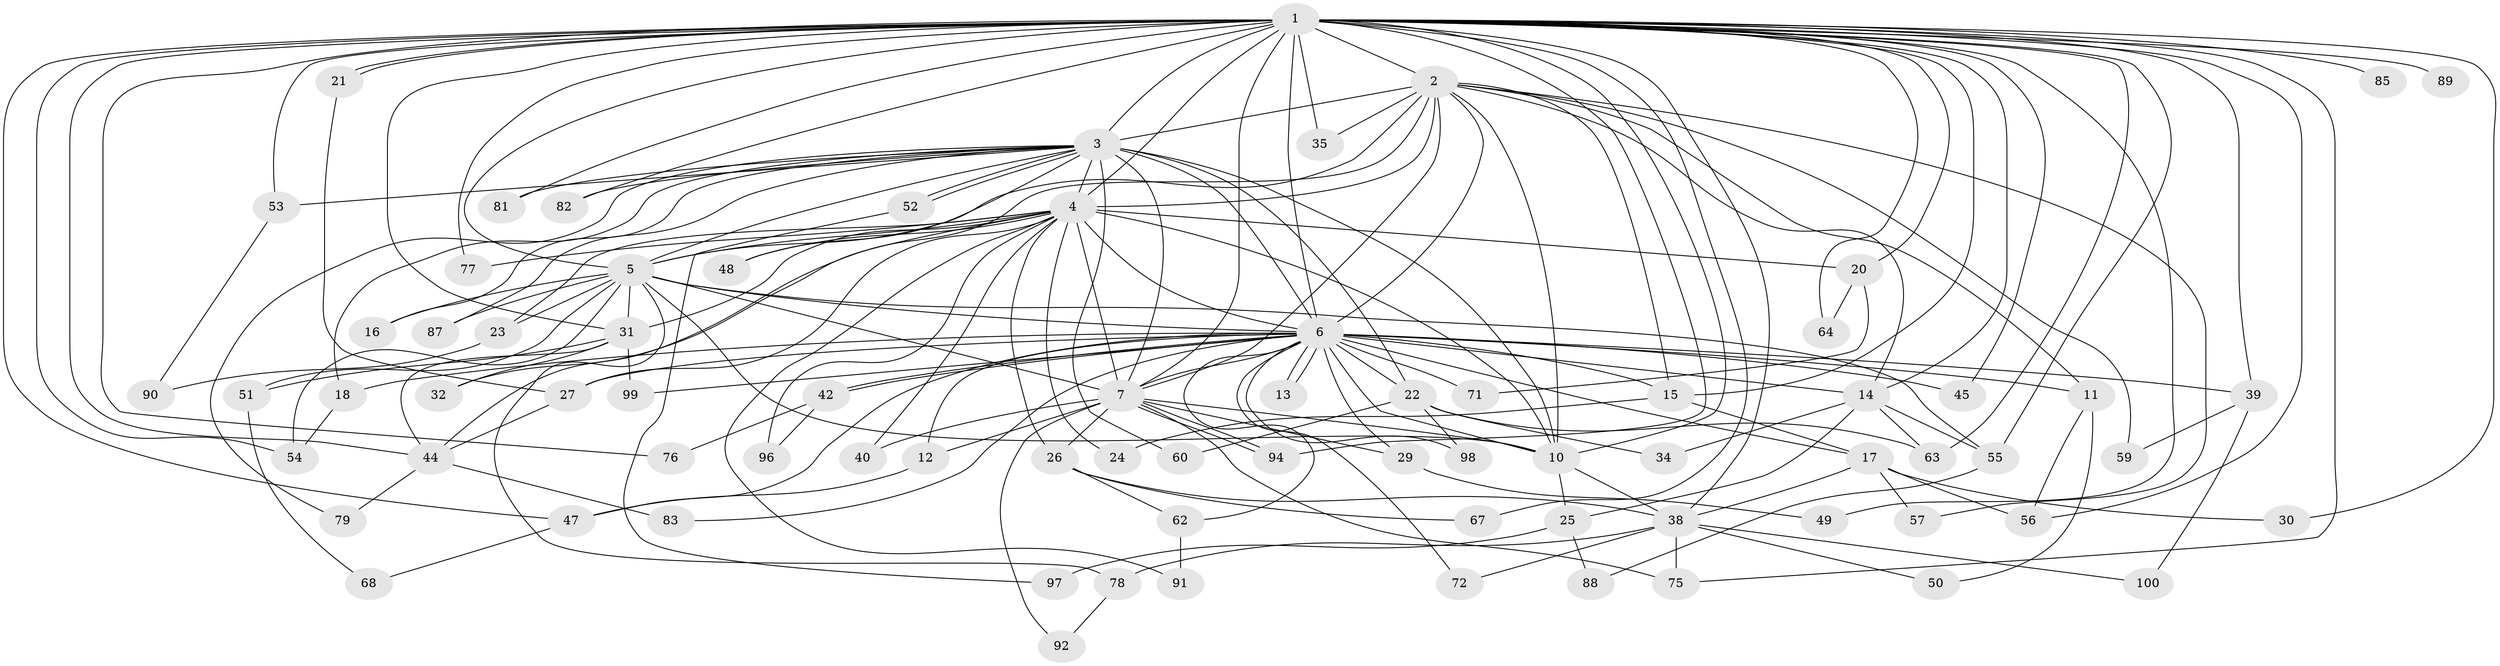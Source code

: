// Generated by graph-tools (version 1.1) at 2025/23/03/03/25 07:23:47]
// undirected, 77 vertices, 179 edges
graph export_dot {
graph [start="1"]
  node [color=gray90,style=filled];
  1 [super="+9"];
  2 [super="+86"];
  3 [super="+8"];
  4 [super="+19"];
  5 [super="+37"];
  6 [super="+73"];
  7 [super="+93"];
  10;
  11 [super="+84"];
  12;
  13;
  14 [super="+33"];
  15 [super="+28"];
  16;
  17 [super="+41"];
  18 [super="+61"];
  20 [super="+80"];
  21;
  22 [super="+65"];
  23 [super="+36"];
  24;
  25;
  26;
  27 [super="+46"];
  29;
  30;
  31 [super="+74"];
  32;
  34;
  35;
  38 [super="+43"];
  39;
  40;
  42;
  44 [super="+66"];
  45;
  47 [super="+58"];
  48;
  49;
  50;
  51;
  52;
  53 [super="+69"];
  54;
  55 [super="+70"];
  56;
  57;
  59;
  60;
  62;
  63;
  64;
  67;
  68;
  71;
  72;
  75;
  76;
  77;
  78;
  79;
  81;
  82;
  83;
  85;
  87;
  88;
  89;
  90;
  91;
  92;
  94 [super="+95"];
  96;
  97;
  98;
  99;
  100;
  1 -- 2 [weight=2];
  1 -- 3 [weight=4];
  1 -- 4 [weight=2];
  1 -- 5 [weight=2];
  1 -- 6 [weight=2];
  1 -- 7 [weight=2];
  1 -- 10 [weight=2];
  1 -- 20 [weight=2];
  1 -- 21;
  1 -- 21;
  1 -- 30;
  1 -- 31;
  1 -- 39;
  1 -- 44;
  1 -- 45;
  1 -- 47;
  1 -- 49;
  1 -- 53 [weight=2];
  1 -- 54;
  1 -- 55;
  1 -- 64;
  1 -- 67;
  1 -- 76;
  1 -- 77;
  1 -- 81;
  1 -- 82;
  1 -- 85 [weight=2];
  1 -- 35;
  1 -- 75;
  1 -- 15;
  1 -- 56;
  1 -- 89;
  1 -- 63;
  1 -- 14;
  1 -- 38;
  1 -- 94;
  2 -- 3 [weight=2];
  2 -- 4 [weight=2];
  2 -- 5;
  2 -- 6;
  2 -- 7;
  2 -- 10;
  2 -- 11;
  2 -- 14;
  2 -- 15;
  2 -- 35;
  2 -- 57;
  2 -- 59;
  2 -- 44;
  3 -- 4 [weight=2];
  3 -- 5 [weight=2];
  3 -- 6 [weight=2];
  3 -- 7 [weight=2];
  3 -- 10 [weight=2];
  3 -- 22;
  3 -- 48;
  3 -- 52;
  3 -- 52;
  3 -- 81;
  3 -- 82;
  3 -- 87;
  3 -- 79;
  3 -- 16;
  3 -- 18;
  3 -- 53;
  3 -- 60;
  4 -- 5;
  4 -- 6 [weight=2];
  4 -- 7;
  4 -- 10;
  4 -- 20;
  4 -- 23 [weight=2];
  4 -- 24;
  4 -- 27;
  4 -- 31 [weight=2];
  4 -- 32;
  4 -- 40;
  4 -- 48;
  4 -- 77;
  4 -- 91;
  4 -- 96;
  4 -- 26;
  5 -- 6;
  5 -- 7;
  5 -- 10;
  5 -- 16;
  5 -- 23;
  5 -- 51;
  5 -- 54;
  5 -- 55;
  5 -- 78;
  5 -- 87;
  5 -- 31;
  6 -- 7;
  6 -- 10;
  6 -- 11;
  6 -- 12;
  6 -- 13;
  6 -- 13;
  6 -- 14;
  6 -- 17;
  6 -- 18;
  6 -- 22;
  6 -- 29;
  6 -- 39;
  6 -- 42;
  6 -- 42;
  6 -- 45;
  6 -- 62;
  6 -- 71;
  6 -- 72;
  6 -- 83;
  6 -- 98;
  6 -- 99;
  6 -- 27;
  6 -- 47;
  6 -- 15;
  7 -- 10;
  7 -- 12;
  7 -- 26;
  7 -- 29;
  7 -- 40;
  7 -- 92;
  7 -- 94;
  7 -- 94;
  7 -- 75;
  10 -- 25;
  10 -- 38;
  11 -- 50;
  11 -- 56;
  12 -- 47;
  14 -- 25;
  14 -- 34;
  14 -- 63;
  14 -- 55;
  15 -- 17;
  15 -- 24;
  17 -- 30;
  17 -- 56;
  17 -- 38;
  17 -- 57;
  18 -- 54;
  20 -- 64;
  20 -- 71;
  21 -- 27;
  22 -- 34;
  22 -- 60;
  22 -- 98;
  22 -- 63;
  23 -- 90;
  25 -- 88;
  25 -- 97;
  26 -- 38;
  26 -- 62;
  26 -- 67;
  27 -- 44;
  29 -- 49;
  31 -- 32;
  31 -- 44;
  31 -- 51;
  31 -- 99;
  38 -- 72;
  38 -- 75;
  38 -- 78;
  38 -- 100;
  38 -- 50;
  39 -- 59;
  39 -- 100;
  42 -- 76;
  42 -- 96;
  44 -- 79;
  44 -- 83;
  47 -- 68;
  51 -- 68;
  52 -- 97;
  53 -- 90;
  55 -- 88;
  62 -- 91;
  78 -- 92;
}

